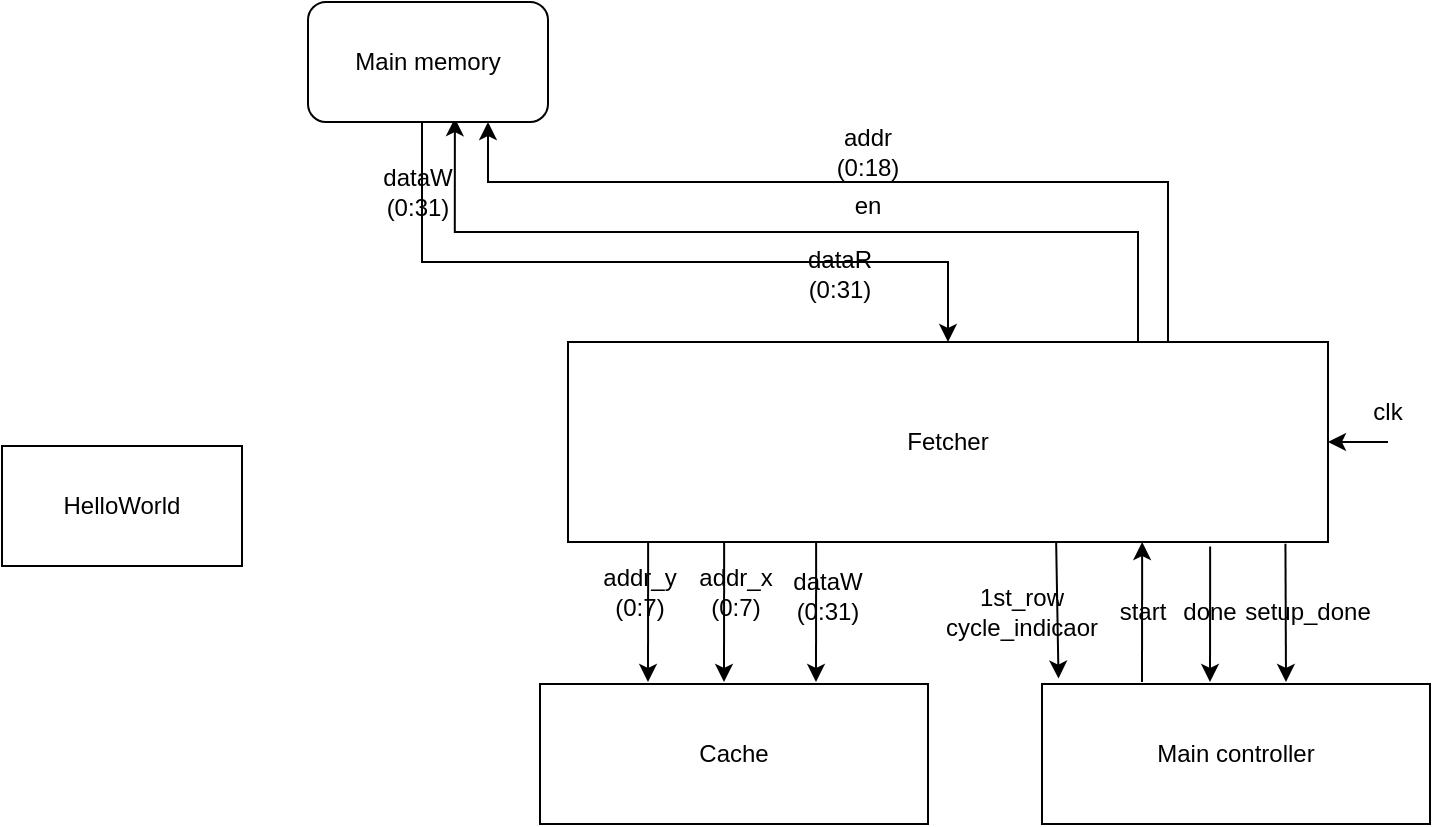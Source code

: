 <mxfile version="20.5.1" type="github">
  <diagram id="G2iqE2huB1lkAHuBHkVa" name="Page-1">
    <mxGraphModel dx="1221" dy="604" grid="1" gridSize="10" guides="1" tooltips="1" connect="1" arrows="1" fold="1" page="1" pageScale="1" pageWidth="850" pageHeight="1100" math="0" shadow="0">
      <root>
        <mxCell id="0" />
        <mxCell id="1" parent="0" />
        <mxCell id="O5haTxmpRMXudHB7i6Xs-1" value="HelloWorld" style="rounded=0;whiteSpace=wrap;html=1;" parent="1" vertex="1">
          <mxGeometry x="70" y="501" width="120" height="60" as="geometry" />
        </mxCell>
        <mxCell id="SbT9Gt_npE7wge3uPt-5-40" style="edgeStyle=orthogonalEdgeStyle;rounded=0;orthogonalLoop=1;jettySize=auto;html=1;exitX=0.25;exitY=0;exitDx=0;exitDy=0;entryX=0.75;entryY=1;entryDx=0;entryDy=0;endArrow=classic;endFill=1;" edge="1" parent="1" source="SbT9Gt_npE7wge3uPt-5-3" target="SbT9Gt_npE7wge3uPt-5-34">
          <mxGeometry relative="1" as="geometry">
            <Array as="points">
              <mxPoint x="653" y="449" />
              <mxPoint x="653" y="369" />
              <mxPoint x="313" y="369" />
            </Array>
          </mxGeometry>
        </mxCell>
        <mxCell id="SbT9Gt_npE7wge3uPt-5-42" style="edgeStyle=orthogonalEdgeStyle;rounded=0;orthogonalLoop=1;jettySize=auto;html=1;exitX=0.75;exitY=0;exitDx=0;exitDy=0;entryX=0.612;entryY=0.968;entryDx=0;entryDy=0;entryPerimeter=0;endArrow=classic;endFill=1;" edge="1" parent="1" source="SbT9Gt_npE7wge3uPt-5-3" target="SbT9Gt_npE7wge3uPt-5-34">
          <mxGeometry relative="1" as="geometry" />
        </mxCell>
        <mxCell id="SbT9Gt_npE7wge3uPt-5-46" style="edgeStyle=orthogonalEdgeStyle;rounded=0;orthogonalLoop=1;jettySize=auto;html=1;exitX=1;exitY=0.5;exitDx=0;exitDy=0;endArrow=none;endFill=0;startArrow=classic;startFill=1;" edge="1" parent="1" source="SbT9Gt_npE7wge3uPt-5-3">
          <mxGeometry relative="1" as="geometry">
            <mxPoint x="763" y="499" as="targetPoint" />
          </mxGeometry>
        </mxCell>
        <mxCell id="SbT9Gt_npE7wge3uPt-5-3" value="Fetcher" style="rounded=0;whiteSpace=wrap;html=1;" vertex="1" parent="1">
          <mxGeometry x="353" y="449" width="380" height="100" as="geometry" />
        </mxCell>
        <mxCell id="SbT9Gt_npE7wge3uPt-5-10" value="setup_done&lt;br&gt;" style="text;html=1;strokeColor=none;fillColor=none;align=center;verticalAlign=middle;whiteSpace=wrap;rounded=0;" vertex="1" parent="1">
          <mxGeometry x="693" y="569" width="60" height="30" as="geometry" />
        </mxCell>
        <mxCell id="SbT9Gt_npE7wge3uPt-5-12" value="" style="endArrow=classic;html=1;rounded=0;exitX=0.944;exitY=1.009;exitDx=0;exitDy=0;exitPerimeter=0;" edge="1" parent="1" source="SbT9Gt_npE7wge3uPt-5-3">
          <mxGeometry width="50" height="50" relative="1" as="geometry">
            <mxPoint x="653" y="589" as="sourcePoint" />
            <mxPoint x="712" y="619" as="targetPoint" />
          </mxGeometry>
        </mxCell>
        <mxCell id="SbT9Gt_npE7wge3uPt-5-14" value="" style="endArrow=classic;html=1;rounded=0;exitX=0.816;exitY=1.023;exitDx=0;exitDy=0;exitPerimeter=0;" edge="1" parent="1">
          <mxGeometry width="50" height="50" relative="1" as="geometry">
            <mxPoint x="674.08" y="551.3" as="sourcePoint" />
            <mxPoint x="674" y="619" as="targetPoint" />
          </mxGeometry>
        </mxCell>
        <mxCell id="SbT9Gt_npE7wge3uPt-5-15" value="done" style="text;html=1;strokeColor=none;fillColor=none;align=center;verticalAlign=middle;whiteSpace=wrap;rounded=0;" vertex="1" parent="1">
          <mxGeometry x="644" y="569" width="60" height="30" as="geometry" />
        </mxCell>
        <mxCell id="SbT9Gt_npE7wge3uPt-5-21" value="" style="endArrow=none;html=1;rounded=0;exitX=0.816;exitY=1.023;exitDx=0;exitDy=0;exitPerimeter=0;endFill=0;startArrow=classic;startFill=1;" edge="1" parent="1">
          <mxGeometry width="50" height="50" relative="1" as="geometry">
            <mxPoint x="640.08" y="549" as="sourcePoint" />
            <mxPoint x="640" y="619" as="targetPoint" />
          </mxGeometry>
        </mxCell>
        <mxCell id="SbT9Gt_npE7wge3uPt-5-22" value="start" style="text;html=1;strokeColor=none;fillColor=none;align=center;verticalAlign=middle;whiteSpace=wrap;rounded=0;" vertex="1" parent="1">
          <mxGeometry x="610" y="569" width="61" height="30" as="geometry" />
        </mxCell>
        <mxCell id="SbT9Gt_npE7wge3uPt-5-26" value="" style="endArrow=classic;html=1;rounded=0;exitX=0.816;exitY=1.023;exitDx=0;exitDy=0;exitPerimeter=0;endFill=1;" edge="1" parent="1">
          <mxGeometry width="50" height="50" relative="1" as="geometry">
            <mxPoint x="431.08" y="549" as="sourcePoint" />
            <mxPoint x="431" y="619" as="targetPoint" />
          </mxGeometry>
        </mxCell>
        <mxCell id="SbT9Gt_npE7wge3uPt-5-27" value="addr_x&lt;br&gt;(0:7)" style="text;html=1;strokeColor=none;fillColor=none;align=center;verticalAlign=middle;whiteSpace=wrap;rounded=0;" vertex="1" parent="1">
          <mxGeometry x="407" y="559" width="60" height="30" as="geometry" />
        </mxCell>
        <mxCell id="SbT9Gt_npE7wge3uPt-5-28" value="" style="endArrow=classic;html=1;rounded=0;exitX=0.816;exitY=1.023;exitDx=0;exitDy=0;exitPerimeter=0;endFill=1;" edge="1" parent="1">
          <mxGeometry width="50" height="50" relative="1" as="geometry">
            <mxPoint x="393.08" y="549.0" as="sourcePoint" />
            <mxPoint x="393" y="619" as="targetPoint" />
          </mxGeometry>
        </mxCell>
        <mxCell id="SbT9Gt_npE7wge3uPt-5-29" value="addr_y&lt;br&gt;(0:7)" style="text;html=1;strokeColor=none;fillColor=none;align=center;verticalAlign=middle;whiteSpace=wrap;rounded=0;" vertex="1" parent="1">
          <mxGeometry x="359" y="559" width="60" height="30" as="geometry" />
        </mxCell>
        <mxCell id="SbT9Gt_npE7wge3uPt-5-30" value="" style="endArrow=classic;html=1;rounded=0;exitX=0.816;exitY=1.023;exitDx=0;exitDy=0;exitPerimeter=0;endFill=1;" edge="1" parent="1">
          <mxGeometry width="50" height="50" relative="1" as="geometry">
            <mxPoint x="477.08" y="549.0" as="sourcePoint" />
            <mxPoint x="477" y="619" as="targetPoint" />
          </mxGeometry>
        </mxCell>
        <mxCell id="SbT9Gt_npE7wge3uPt-5-51" style="edgeStyle=orthogonalEdgeStyle;rounded=0;orthogonalLoop=1;jettySize=auto;html=1;exitX=0.25;exitY=1;exitDx=0;exitDy=0;entryX=0.5;entryY=0;entryDx=0;entryDy=0;startArrow=none;startFill=0;endArrow=classic;endFill=1;" edge="1" parent="1" source="SbT9Gt_npE7wge3uPt-5-34" target="SbT9Gt_npE7wge3uPt-5-3">
          <mxGeometry relative="1" as="geometry">
            <Array as="points">
              <mxPoint x="280" y="339" />
              <mxPoint x="280" y="409" />
              <mxPoint x="543" y="409" />
            </Array>
          </mxGeometry>
        </mxCell>
        <mxCell id="SbT9Gt_npE7wge3uPt-5-34" value="Main memory" style="rounded=1;whiteSpace=wrap;html=1;" vertex="1" parent="1">
          <mxGeometry x="223" y="279" width="120" height="60" as="geometry" />
        </mxCell>
        <mxCell id="SbT9Gt_npE7wge3uPt-5-39" value="addr&lt;br&gt;(0:18)" style="text;html=1;strokeColor=none;fillColor=none;align=center;verticalAlign=middle;whiteSpace=wrap;rounded=0;" vertex="1" parent="1">
          <mxGeometry x="473" y="339" width="60" height="30" as="geometry" />
        </mxCell>
        <mxCell id="SbT9Gt_npE7wge3uPt-5-43" value="en" style="text;html=1;strokeColor=none;fillColor=none;align=center;verticalAlign=middle;whiteSpace=wrap;rounded=0;" vertex="1" parent="1">
          <mxGeometry x="473" y="366" width="60" height="30" as="geometry" />
        </mxCell>
        <mxCell id="SbT9Gt_npE7wge3uPt-5-47" value="clk" style="text;html=1;strokeColor=none;fillColor=none;align=center;verticalAlign=middle;whiteSpace=wrap;rounded=0;" vertex="1" parent="1">
          <mxGeometry x="733" y="469" width="60" height="30" as="geometry" />
        </mxCell>
        <mxCell id="SbT9Gt_npE7wge3uPt-5-50" value="dataW&lt;br&gt;(0:31)" style="text;html=1;strokeColor=none;fillColor=none;align=center;verticalAlign=middle;whiteSpace=wrap;rounded=0;" vertex="1" parent="1">
          <mxGeometry x="453" y="561" width="60" height="30" as="geometry" />
        </mxCell>
        <mxCell id="SbT9Gt_npE7wge3uPt-5-53" value="dataR&lt;br&gt;(0:31)" style="text;html=1;strokeColor=none;fillColor=none;align=center;verticalAlign=middle;whiteSpace=wrap;rounded=0;" vertex="1" parent="1">
          <mxGeometry x="459" y="400" width="60" height="30" as="geometry" />
        </mxCell>
        <mxCell id="SbT9Gt_npE7wge3uPt-5-54" value="dataW&lt;br&gt;(0:31)" style="text;html=1;strokeColor=none;fillColor=none;align=center;verticalAlign=middle;whiteSpace=wrap;rounded=0;" vertex="1" parent="1">
          <mxGeometry x="248" y="359" width="60" height="30" as="geometry" />
        </mxCell>
        <mxCell id="SbT9Gt_npE7wge3uPt-5-56" value="Cache" style="rounded=0;whiteSpace=wrap;html=1;" vertex="1" parent="1">
          <mxGeometry x="339" y="620" width="194" height="70" as="geometry" />
        </mxCell>
        <mxCell id="SbT9Gt_npE7wge3uPt-5-59" value="Main controller" style="rounded=0;whiteSpace=wrap;html=1;" vertex="1" parent="1">
          <mxGeometry x="590" y="620" width="194" height="70" as="geometry" />
        </mxCell>
        <mxCell id="SbT9Gt_npE7wge3uPt-5-65" value="" style="endArrow=classic;html=1;rounded=0;entryX=0.089;entryY=-0.039;entryDx=0;entryDy=0;entryPerimeter=0;exitX=0.666;exitY=1.004;exitDx=0;exitDy=0;exitPerimeter=0;" edge="1" parent="1">
          <mxGeometry width="50" height="50" relative="1" as="geometry">
            <mxPoint x="597.08" y="549.4" as="sourcePoint" />
            <mxPoint x="598.266" y="617.27" as="targetPoint" />
          </mxGeometry>
        </mxCell>
        <mxCell id="SbT9Gt_npE7wge3uPt-5-67" value="1st_row&lt;br&gt;cycle_indicaor&lt;br&gt;" style="text;html=1;strokeColor=none;fillColor=none;align=center;verticalAlign=middle;whiteSpace=wrap;rounded=0;" vertex="1" parent="1">
          <mxGeometry x="550" y="569" width="60" height="30" as="geometry" />
        </mxCell>
      </root>
    </mxGraphModel>
  </diagram>
</mxfile>
